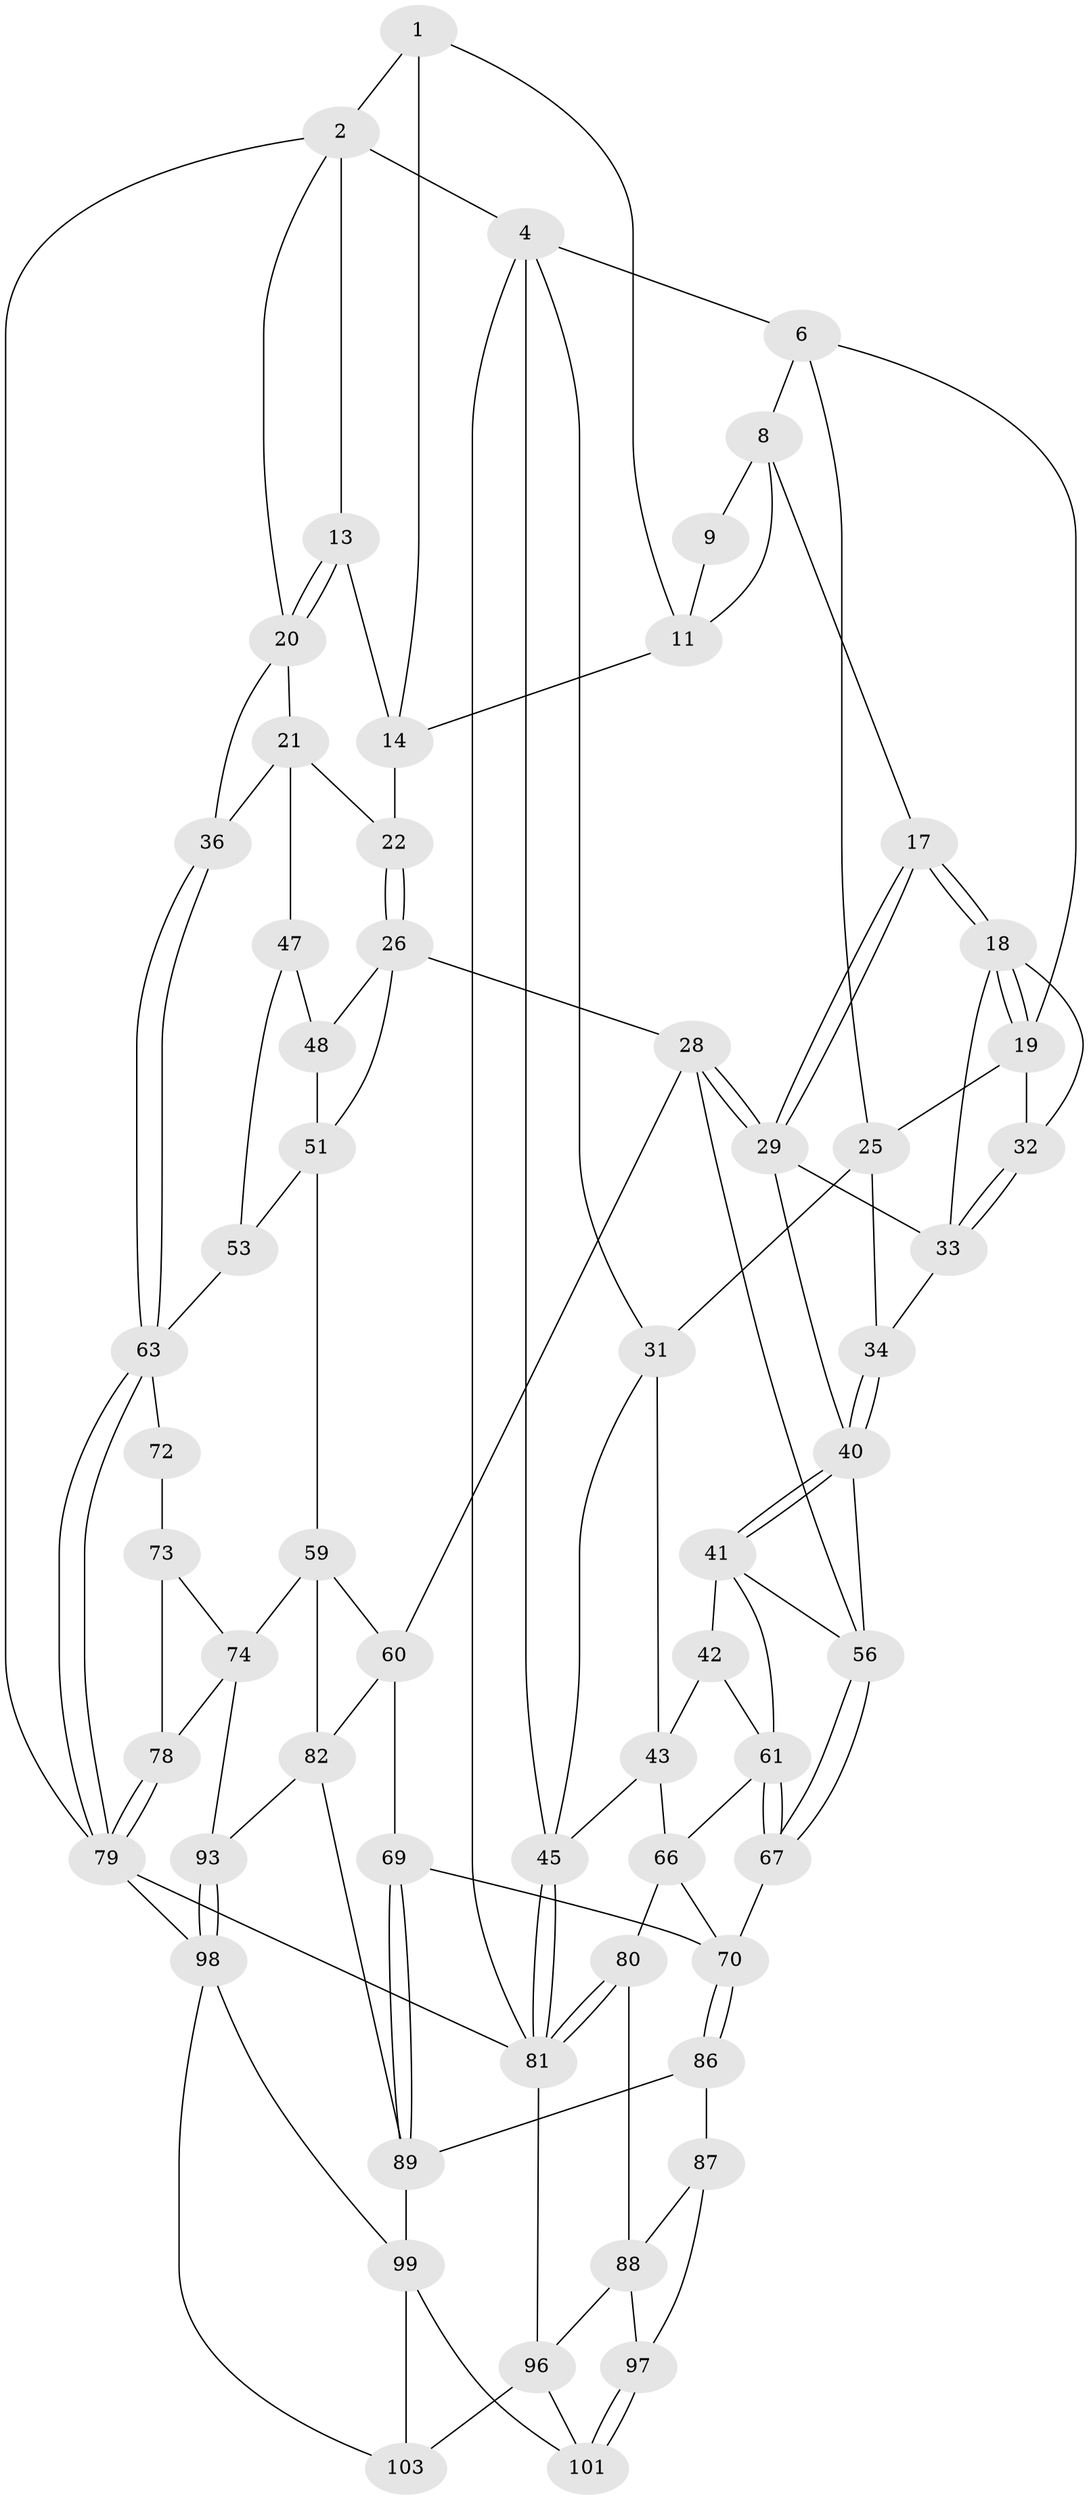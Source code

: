// Generated by graph-tools (version 1.1) at 2025/52/02/27/25 19:52:42]
// undirected, 61 vertices, 131 edges
graph export_dot {
graph [start="1"]
  node [color=gray90,style=filled];
  1 [pos="+0.7228232714039092+0",super="+10"];
  2 [pos="+1+0",super="+3"];
  4 [pos="+0+0",super="+5"];
  6 [pos="+0+0",super="+7"];
  8 [pos="+0.4484022141958462+0",super="+15"];
  9 [pos="+0.6631640761140525+0"];
  11 [pos="+0.646066385284314+0.10271456904936917",super="+12"];
  13 [pos="+0.8967269534211102+0.07845877010937782"];
  14 [pos="+0.7851582249218991+0.025103476913968453",super="+16"];
  17 [pos="+0.513523917096461+0.17628170068037322"];
  18 [pos="+0.4165779742431126+0.15356041095160888",super="+35"];
  19 [pos="+0.32679837306383125+0.03986368330205532",super="+24"];
  20 [pos="+0.9067154787418297+0.10092385370612446",super="+23"];
  21 [pos="+0.8852437574185946+0.1762362095117694",super="+37"];
  22 [pos="+0.7567393382698165+0.18822332641528838"];
  25 [pos="+0.18822374027484862+0.13531637770224178",super="+30"];
  26 [pos="+0.7280645999992564+0.25512698646474313",super="+27"];
  28 [pos="+0.5862610642005418+0.3160367400500077",super="+55"];
  29 [pos="+0.5244838269842016+0.2093046552029161",super="+39"];
  31 [pos="+0.11017270992521043+0.2144096394230438",super="+44"];
  32 [pos="+0.25157439880478066+0.19928413823341048"];
  33 [pos="+0.21935757202622758+0.24849756953117255",super="+38"];
  34 [pos="+0.20777258992596864+0.25369549307289674"];
  36 [pos="+1+0.38831480599206797"];
  40 [pos="+0.18420461423277534+0.355020347694336",super="+50"];
  41 [pos="+0.17051025440582027+0.37399725840549597",super="+58"];
  42 [pos="+0.1299841195182606+0.3903265975945827"];
  43 [pos="+0.09607273885936687+0.3941918433431817",super="+65"];
  45 [pos="+0+0.42605435984938816",super="+46"];
  47 [pos="+0.949552040822457+0.32275099165490245",super="+52"];
  48 [pos="+0.8119219908700744+0.3342731200900751",super="+49"];
  51 [pos="+0.7262210813419626+0.4175866936486307",super="+54"];
  53 [pos="+0.7937351070853381+0.4876300914254286"];
  56 [pos="+0.4790959478513641+0.42541047762088846",super="+57"];
  59 [pos="+0.6929061434006332+0.5419822816539217",super="+75"];
  60 [pos="+0.5865211689267241+0.5469286496852741",super="+68"];
  61 [pos="+0.27449475165526416+0.5210418157662383",super="+62"];
  63 [pos="+1+0.418248619117954",super="+64"];
  66 [pos="+0.08090975371962596+0.5703115106889581",super="+76"];
  67 [pos="+0.3138074048170614+0.5862944149895589"];
  69 [pos="+0.5440427222835059+0.6285847820739209"];
  70 [pos="+0.31761387228422416+0.6232578642371391",super="+71"];
  72 [pos="+0.8534319993585573+0.5866448048836315"];
  73 [pos="+0.839167789980631+0.6275762032422894",super="+77"];
  74 [pos="+0.8160001428727384+0.6626601424168008",super="+85"];
  78 [pos="+1+0.6996255933873712"];
  79 [pos="+1+0.672298537174397",super="+83"];
  80 [pos="+0.09755441087400166+0.6942502045562232"];
  81 [pos="+0+0.9573236004920205",super="+84"];
  82 [pos="+0.7202755788516283+0.7978958963033199",super="+91"];
  86 [pos="+0.3181586970887552+0.6664130583865947",super="+90"];
  87 [pos="+0.24301288952170835+0.7396774805660314",super="+94"];
  88 [pos="+0.14119098497416382+0.7487181743289988",super="+95"];
  89 [pos="+0.465725481627886+0.8467535313396359",super="+92"];
  93 [pos="+0.8200791528048221+0.8729268537372908"];
  96 [pos="+0+1",super="+102"];
  97 [pos="+0.2435781131915333+0.8716036612396947"];
  98 [pos="+1+1",super="+104"];
  99 [pos="+0.5088481063433864+1",super="+100"];
  101 [pos="+0.241030918370409+0.8808134799425862"];
  103 [pos="+0.2298575643860498+1"];
  1 -- 2;
  1 -- 11;
  1 -- 14;
  2 -- 13;
  2 -- 4;
  2 -- 20;
  2 -- 79;
  4 -- 45;
  4 -- 81;
  4 -- 6;
  4 -- 31;
  6 -- 25;
  6 -- 8;
  6 -- 19;
  8 -- 9;
  8 -- 17;
  8 -- 11;
  9 -- 11;
  11 -- 14;
  13 -- 14;
  13 -- 20;
  13 -- 20;
  14 -- 22;
  17 -- 18;
  17 -- 18;
  17 -- 29;
  17 -- 29;
  18 -- 19;
  18 -- 19;
  18 -- 32;
  18 -- 33;
  19 -- 32;
  19 -- 25;
  20 -- 21;
  20 -- 36;
  21 -- 22;
  21 -- 36;
  21 -- 47;
  22 -- 26;
  22 -- 26;
  25 -- 34;
  25 -- 31;
  26 -- 51;
  26 -- 28;
  26 -- 48;
  28 -- 29;
  28 -- 29;
  28 -- 56;
  28 -- 60;
  29 -- 33;
  29 -- 40;
  31 -- 43;
  31 -- 45;
  32 -- 33;
  32 -- 33;
  33 -- 34;
  34 -- 40;
  34 -- 40;
  36 -- 63;
  36 -- 63;
  40 -- 41;
  40 -- 41;
  40 -- 56;
  41 -- 42;
  41 -- 61;
  41 -- 56;
  42 -- 43;
  42 -- 61;
  43 -- 66;
  43 -- 45;
  45 -- 81;
  45 -- 81;
  47 -- 48 [weight=2];
  47 -- 53;
  48 -- 51;
  51 -- 59;
  51 -- 53;
  53 -- 63;
  56 -- 67;
  56 -- 67;
  59 -- 60;
  59 -- 74;
  59 -- 82;
  60 -- 82;
  60 -- 69;
  61 -- 67;
  61 -- 67;
  61 -- 66;
  63 -- 79;
  63 -- 79;
  63 -- 72;
  66 -- 80;
  66 -- 70;
  67 -- 70;
  69 -- 70;
  69 -- 89;
  69 -- 89;
  70 -- 86;
  70 -- 86;
  72 -- 73 [weight=2];
  73 -- 74;
  73 -- 78;
  74 -- 93;
  74 -- 78;
  78 -- 79;
  78 -- 79;
  79 -- 81;
  79 -- 98;
  80 -- 81;
  80 -- 81;
  80 -- 88;
  81 -- 96;
  82 -- 89;
  82 -- 93;
  86 -- 87 [weight=2];
  86 -- 89;
  87 -- 88;
  87 -- 97;
  88 -- 97;
  88 -- 96;
  89 -- 99;
  93 -- 98;
  93 -- 98;
  96 -- 101;
  96 -- 103;
  97 -- 101;
  97 -- 101;
  98 -- 99;
  98 -- 103;
  99 -- 101;
  99 -- 103;
}

